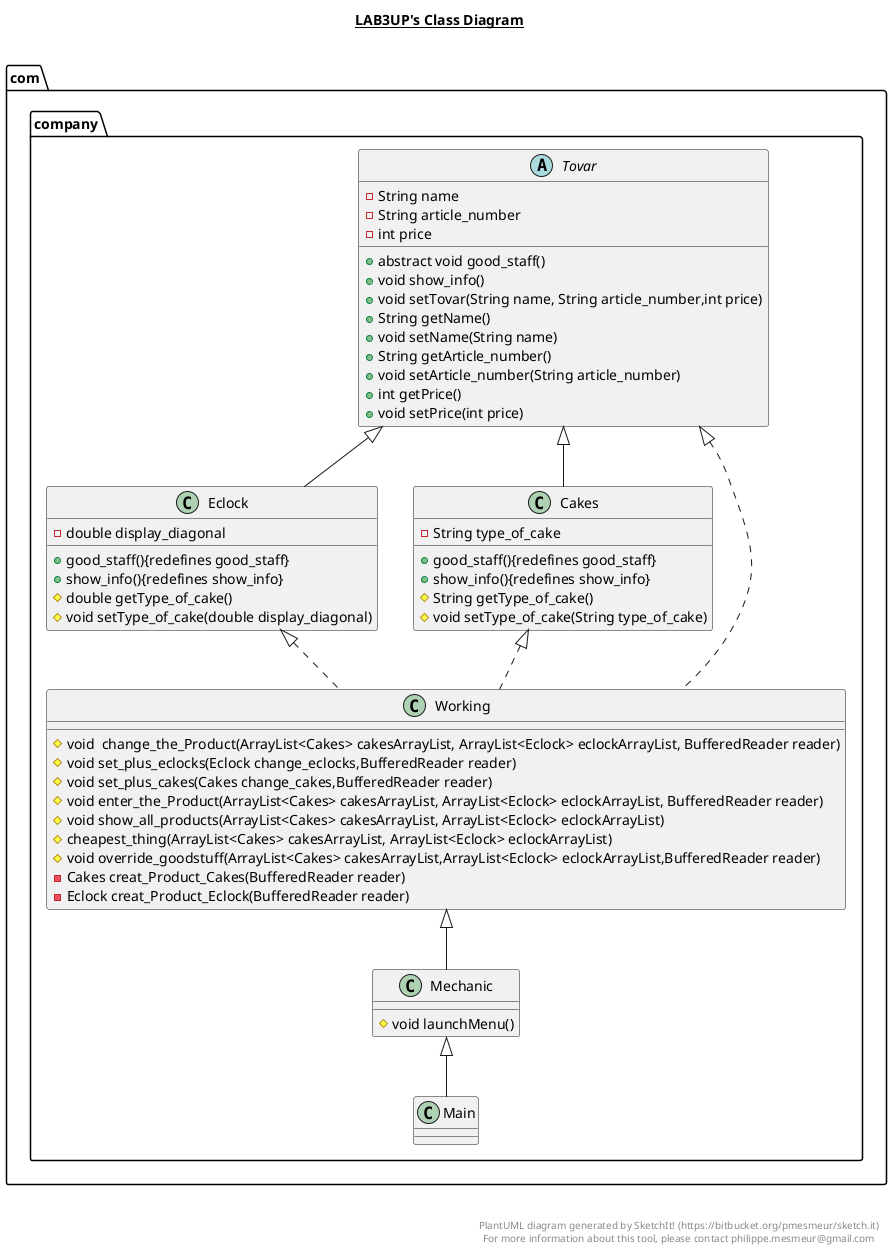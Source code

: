 @startuml

title __LAB3UP's Class Diagram__\n

  namespace com.company {
    class com.company.Cakes {
    -String type_of_cake

    +good_staff(){redefines good_staff}
    +show_info(){redefines show_info}
    #String getType_of_cake()
    #void setType_of_cake(String type_of_cake)
    }
  }


  namespace com.company {
    class com.company.Eclock {
    -double display_diagonal

   +good_staff(){redefines good_staff}
   +show_info(){redefines show_info}
   #double getType_of_cake()
   #void setType_of_cake(double display_diagonal)
    }
  }


  namespace com.company {
    class com.company.Main {
    }
  }


  namespace com.company {
    class com.company.Mechanic {
    #void launchMenu()
    }
  }


  namespace com.company {
    abstract class com.company.Tovar {
    -String name
    -String article_number
    -int price

    + abstract void good_staff()
    + void show_info()
    + void setTovar(String name, String article_number,int price)
    + String getName()
    + void setName(String name)
    + String getArticle_number()
    + void setArticle_number(String article_number)
    + int getPrice()
    + void setPrice(int price)
    }
  }


  namespace com.company {
    class com.company.Working {
    #void  change_the_Product(ArrayList<Cakes> cakesArrayList, ArrayList<Eclock> eclockArrayList, BufferedReader reader)
    #void set_plus_eclocks(Eclock change_eclocks,BufferedReader reader)
    #void set_plus_cakes(Cakes change_cakes,BufferedReader reader)
    #void enter_the_Product(ArrayList<Cakes> cakesArrayList, ArrayList<Eclock> eclockArrayList, BufferedReader reader)
    #void show_all_products(ArrayList<Cakes> cakesArrayList, ArrayList<Eclock> eclockArrayList)
    #cheapest_thing(ArrayList<Cakes> cakesArrayList, ArrayList<Eclock> eclockArrayList)
    #void override_goodstuff(ArrayList<Cakes> cakesArrayList,ArrayList<Eclock> eclockArrayList,BufferedReader reader)
    -Cakes creat_Product_Cakes(BufferedReader reader)
    -Eclock creat_Product_Eclock(BufferedReader reader)
    }
  }


  com.company.Cakes -up-|> com.company.Tovar
  com.company.Eclock -up-|> com.company.Tovar
  com.company.Main -up-|> com.company.Mechanic
  com.company.Mechanic -up-|> com.company.Working
  com.company.Working .up.|> com.company.Tovar
  com.company.Working .up.|> com.company.Cakes
  com.company.Working .up.|> com.company.Eclock

right footer


PlantUML diagram generated by SketchIt! (https://bitbucket.org/pmesmeur/sketch.it)
For more information about this tool, please contact philippe.mesmeur@gmail.com
endfooter

@enduml